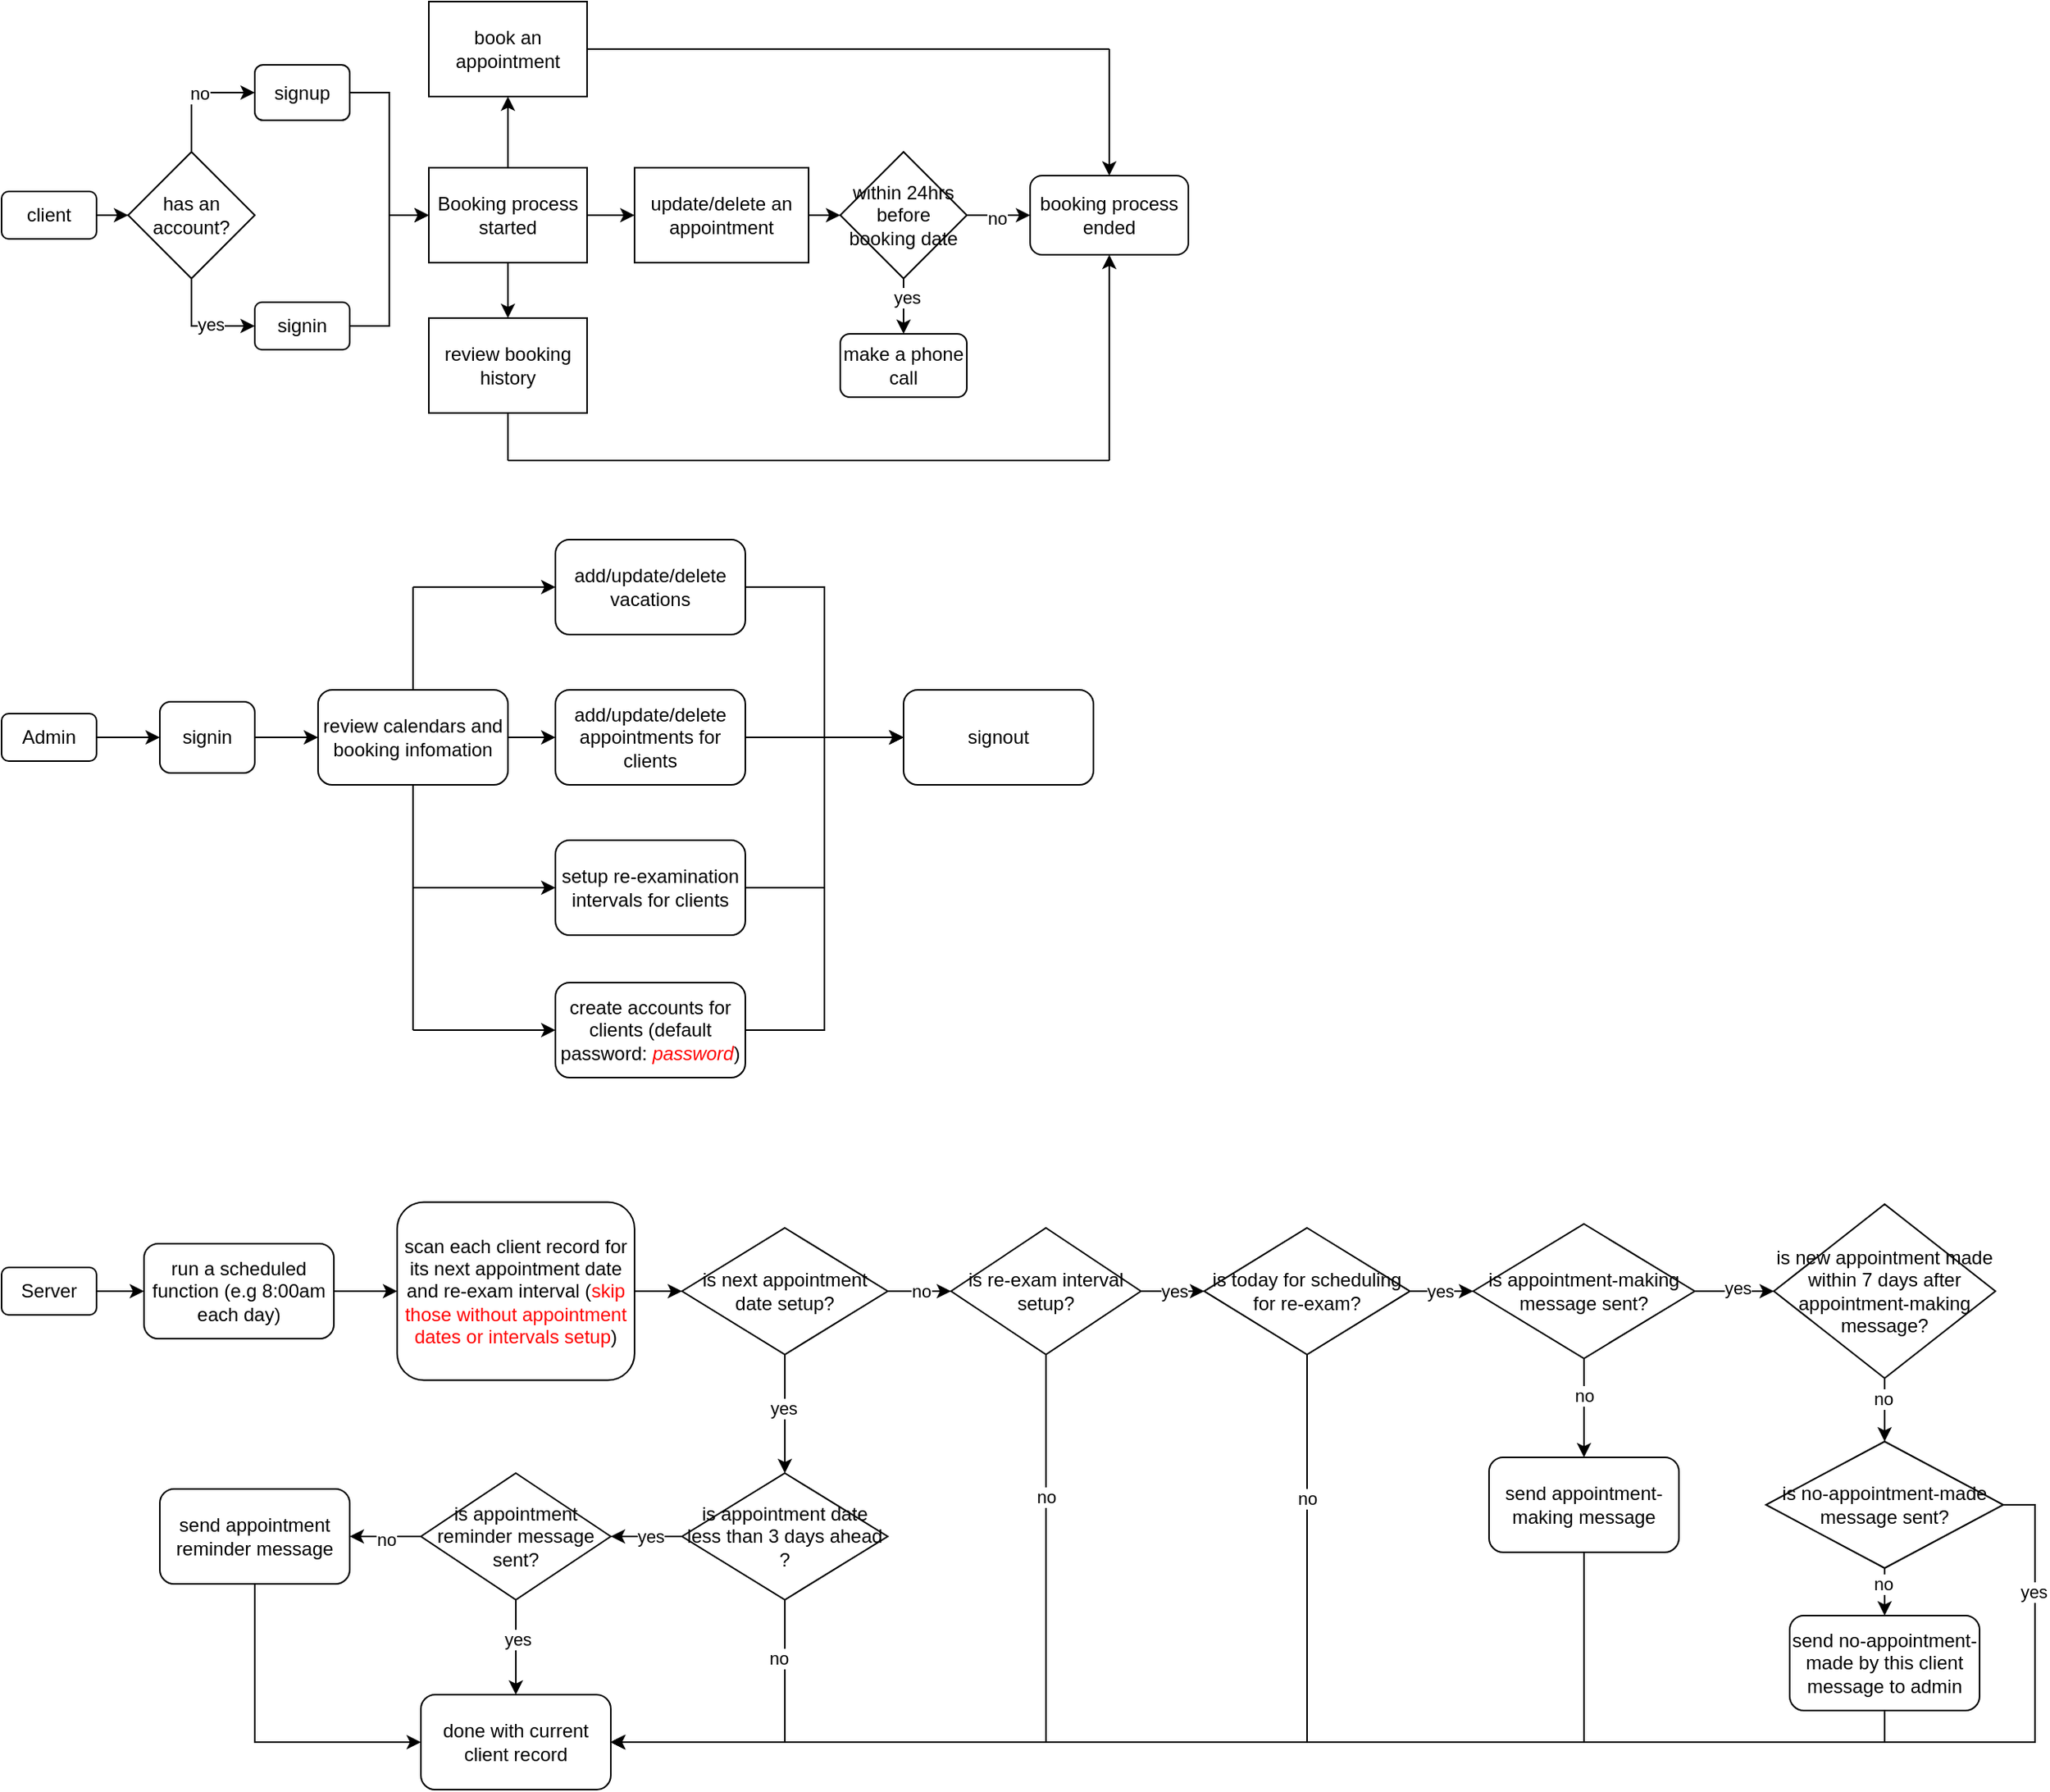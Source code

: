 <mxfile version="21.7.5" type="device">
  <diagram name="Page-1" id="bkHNob00XbfnMUnETPzM">
    <mxGraphModel dx="1405" dy="785" grid="1" gridSize="10" guides="1" tooltips="1" connect="1" arrows="1" fold="1" page="1" pageScale="1" pageWidth="850" pageHeight="1100" math="0" shadow="0">
      <root>
        <mxCell id="0" />
        <mxCell id="1" parent="0" />
        <mxCell id="ttTCm1TydupwxM61X2c0-3" value="" style="edgeStyle=orthogonalEdgeStyle;rounded=0;orthogonalLoop=1;jettySize=auto;html=1;" edge="1" parent="1" source="ttTCm1TydupwxM61X2c0-1" target="ttTCm1TydupwxM61X2c0-2">
          <mxGeometry relative="1" as="geometry" />
        </mxCell>
        <mxCell id="ttTCm1TydupwxM61X2c0-1" value="client" style="rounded=1;whiteSpace=wrap;html=1;" vertex="1" parent="1">
          <mxGeometry x="40" y="170" width="60" height="30" as="geometry" />
        </mxCell>
        <mxCell id="ttTCm1TydupwxM61X2c0-6" value="" style="edgeStyle=orthogonalEdgeStyle;rounded=0;orthogonalLoop=1;jettySize=auto;html=1;entryX=0;entryY=0.5;entryDx=0;entryDy=0;exitX=0.5;exitY=1;exitDx=0;exitDy=0;" edge="1" parent="1" source="ttTCm1TydupwxM61X2c0-2" target="ttTCm1TydupwxM61X2c0-4">
          <mxGeometry relative="1" as="geometry">
            <mxPoint x="180" y="315" as="targetPoint" />
          </mxGeometry>
        </mxCell>
        <mxCell id="ttTCm1TydupwxM61X2c0-7" value="yes" style="edgeLabel;html=1;align=center;verticalAlign=middle;resizable=0;points=[];" vertex="1" connectable="0" parent="ttTCm1TydupwxM61X2c0-6">
          <mxGeometry x="0.192" y="1" relative="1" as="geometry">
            <mxPoint as="offset" />
          </mxGeometry>
        </mxCell>
        <mxCell id="ttTCm1TydupwxM61X2c0-10" value="" style="edgeStyle=orthogonalEdgeStyle;rounded=0;orthogonalLoop=1;jettySize=auto;html=1;entryX=0;entryY=0.5;entryDx=0;entryDy=0;exitX=0.5;exitY=0;exitDx=0;exitDy=0;" edge="1" parent="1" source="ttTCm1TydupwxM61X2c0-2" target="ttTCm1TydupwxM61X2c0-8">
          <mxGeometry relative="1" as="geometry">
            <mxPoint x="180" y="55" as="targetPoint" />
          </mxGeometry>
        </mxCell>
        <mxCell id="ttTCm1TydupwxM61X2c0-11" value="no" style="edgeLabel;html=1;align=center;verticalAlign=middle;resizable=0;points=[];" vertex="1" connectable="0" parent="ttTCm1TydupwxM61X2c0-10">
          <mxGeometry x="0.101" relative="1" as="geometry">
            <mxPoint as="offset" />
          </mxGeometry>
        </mxCell>
        <mxCell id="ttTCm1TydupwxM61X2c0-2" value="has an account?" style="rhombus;whiteSpace=wrap;html=1;" vertex="1" parent="1">
          <mxGeometry x="120" y="145" width="80" height="80" as="geometry" />
        </mxCell>
        <mxCell id="ttTCm1TydupwxM61X2c0-17" value="" style="edgeStyle=orthogonalEdgeStyle;rounded=0;orthogonalLoop=1;jettySize=auto;html=1;entryX=0;entryY=0.5;entryDx=0;entryDy=0;" edge="1" parent="1" source="ttTCm1TydupwxM61X2c0-4" target="ttTCm1TydupwxM61X2c0-12">
          <mxGeometry relative="1" as="geometry">
            <mxPoint x="360" y="255" as="targetPoint" />
          </mxGeometry>
        </mxCell>
        <mxCell id="ttTCm1TydupwxM61X2c0-4" value="signin" style="rounded=1;whiteSpace=wrap;html=1;" vertex="1" parent="1">
          <mxGeometry x="200" y="240" width="60" height="30" as="geometry" />
        </mxCell>
        <mxCell id="ttTCm1TydupwxM61X2c0-15" value="" style="edgeStyle=orthogonalEdgeStyle;rounded=0;orthogonalLoop=1;jettySize=auto;html=1;entryX=0;entryY=0.5;entryDx=0;entryDy=0;" edge="1" parent="1" source="ttTCm1TydupwxM61X2c0-8" target="ttTCm1TydupwxM61X2c0-12">
          <mxGeometry relative="1" as="geometry">
            <mxPoint x="360" y="107.5" as="targetPoint" />
          </mxGeometry>
        </mxCell>
        <mxCell id="ttTCm1TydupwxM61X2c0-8" value="signup" style="rounded=1;whiteSpace=wrap;html=1;" vertex="1" parent="1">
          <mxGeometry x="200" y="90" width="60" height="35" as="geometry" />
        </mxCell>
        <mxCell id="ttTCm1TydupwxM61X2c0-22" style="edgeStyle=orthogonalEdgeStyle;rounded=0;orthogonalLoop=1;jettySize=auto;html=1;entryX=0.5;entryY=1;entryDx=0;entryDy=0;" edge="1" parent="1" source="ttTCm1TydupwxM61X2c0-12" target="ttTCm1TydupwxM61X2c0-20">
          <mxGeometry relative="1" as="geometry" />
        </mxCell>
        <mxCell id="ttTCm1TydupwxM61X2c0-12" value="Booking process started" style="rounded=0;whiteSpace=wrap;html=1;" vertex="1" parent="1">
          <mxGeometry x="310" y="155" width="100" height="60" as="geometry" />
        </mxCell>
        <mxCell id="ttTCm1TydupwxM61X2c0-18" value="review booking history" style="rounded=0;whiteSpace=wrap;html=1;" vertex="1" parent="1">
          <mxGeometry x="310" y="250" width="100" height="60" as="geometry" />
        </mxCell>
        <mxCell id="ttTCm1TydupwxM61X2c0-19" value="" style="endArrow=classic;html=1;rounded=0;exitX=0.5;exitY=1;exitDx=0;exitDy=0;entryX=0.5;entryY=0;entryDx=0;entryDy=0;" edge="1" parent="1" source="ttTCm1TydupwxM61X2c0-12" target="ttTCm1TydupwxM61X2c0-18">
          <mxGeometry width="50" height="50" relative="1" as="geometry">
            <mxPoint x="380" y="230" as="sourcePoint" />
            <mxPoint x="430" y="180" as="targetPoint" />
          </mxGeometry>
        </mxCell>
        <mxCell id="ttTCm1TydupwxM61X2c0-20" value="book an appointment" style="rounded=0;whiteSpace=wrap;html=1;" vertex="1" parent="1">
          <mxGeometry x="310" y="50" width="100" height="60" as="geometry" />
        </mxCell>
        <mxCell id="ttTCm1TydupwxM61X2c0-23" value="update/delete an appointment" style="rounded=0;whiteSpace=wrap;html=1;" vertex="1" parent="1">
          <mxGeometry x="440" y="155" width="110" height="60" as="geometry" />
        </mxCell>
        <mxCell id="ttTCm1TydupwxM61X2c0-24" value="" style="endArrow=classic;html=1;rounded=0;entryX=0;entryY=0.5;entryDx=0;entryDy=0;exitX=1;exitY=0.5;exitDx=0;exitDy=0;" edge="1" parent="1" source="ttTCm1TydupwxM61X2c0-12" target="ttTCm1TydupwxM61X2c0-23">
          <mxGeometry width="50" height="50" relative="1" as="geometry">
            <mxPoint x="380" y="230" as="sourcePoint" />
            <mxPoint x="430" y="180" as="targetPoint" />
          </mxGeometry>
        </mxCell>
        <mxCell id="ttTCm1TydupwxM61X2c0-25" value="within 24hrs before booking date" style="rhombus;whiteSpace=wrap;html=1;" vertex="1" parent="1">
          <mxGeometry x="570" y="145" width="80" height="80" as="geometry" />
        </mxCell>
        <mxCell id="ttTCm1TydupwxM61X2c0-26" value="" style="endArrow=classic;html=1;rounded=0;exitX=1;exitY=0.5;exitDx=0;exitDy=0;entryX=0;entryY=0.5;entryDx=0;entryDy=0;" edge="1" parent="1" source="ttTCm1TydupwxM61X2c0-23" target="ttTCm1TydupwxM61X2c0-25">
          <mxGeometry width="50" height="50" relative="1" as="geometry">
            <mxPoint x="380" y="230" as="sourcePoint" />
            <mxPoint x="430" y="180" as="targetPoint" />
          </mxGeometry>
        </mxCell>
        <mxCell id="ttTCm1TydupwxM61X2c0-27" value="make a phone call" style="rounded=1;whiteSpace=wrap;html=1;" vertex="1" parent="1">
          <mxGeometry x="570" y="260" width="80" height="40" as="geometry" />
        </mxCell>
        <mxCell id="ttTCm1TydupwxM61X2c0-28" value="" style="endArrow=classic;html=1;rounded=0;exitX=0.5;exitY=1;exitDx=0;exitDy=0;entryX=0.5;entryY=0;entryDx=0;entryDy=0;" edge="1" parent="1" source="ttTCm1TydupwxM61X2c0-25" target="ttTCm1TydupwxM61X2c0-27">
          <mxGeometry width="50" height="50" relative="1" as="geometry">
            <mxPoint x="380" y="230" as="sourcePoint" />
            <mxPoint x="430" y="180" as="targetPoint" />
          </mxGeometry>
        </mxCell>
        <mxCell id="ttTCm1TydupwxM61X2c0-29" value="yes" style="edgeLabel;html=1;align=center;verticalAlign=middle;resizable=0;points=[];" vertex="1" connectable="0" parent="ttTCm1TydupwxM61X2c0-28">
          <mxGeometry x="-0.333" y="2" relative="1" as="geometry">
            <mxPoint as="offset" />
          </mxGeometry>
        </mxCell>
        <mxCell id="ttTCm1TydupwxM61X2c0-30" value="booking process ended" style="rounded=1;whiteSpace=wrap;html=1;" vertex="1" parent="1">
          <mxGeometry x="690" y="160" width="100" height="50" as="geometry" />
        </mxCell>
        <mxCell id="ttTCm1TydupwxM61X2c0-32" value="" style="endArrow=classic;html=1;rounded=0;exitX=1;exitY=0.5;exitDx=0;exitDy=0;entryX=0;entryY=0.5;entryDx=0;entryDy=0;" edge="1" parent="1" source="ttTCm1TydupwxM61X2c0-25" target="ttTCm1TydupwxM61X2c0-30">
          <mxGeometry width="50" height="50" relative="1" as="geometry">
            <mxPoint x="410" y="230" as="sourcePoint" />
            <mxPoint x="460" y="180" as="targetPoint" />
          </mxGeometry>
        </mxCell>
        <mxCell id="ttTCm1TydupwxM61X2c0-33" value="no" style="edgeLabel;html=1;align=center;verticalAlign=middle;resizable=0;points=[];" vertex="1" connectable="0" parent="ttTCm1TydupwxM61X2c0-32">
          <mxGeometry x="-0.067" y="-2" relative="1" as="geometry">
            <mxPoint as="offset" />
          </mxGeometry>
        </mxCell>
        <mxCell id="ttTCm1TydupwxM61X2c0-36" value="" style="endArrow=none;html=1;rounded=0;exitX=1;exitY=0.5;exitDx=0;exitDy=0;" edge="1" parent="1" source="ttTCm1TydupwxM61X2c0-20">
          <mxGeometry width="50" height="50" relative="1" as="geometry">
            <mxPoint x="410" y="230" as="sourcePoint" />
            <mxPoint x="740" y="80" as="targetPoint" />
          </mxGeometry>
        </mxCell>
        <mxCell id="ttTCm1TydupwxM61X2c0-37" value="" style="endArrow=classic;html=1;rounded=0;entryX=0.5;entryY=0;entryDx=0;entryDy=0;" edge="1" parent="1" target="ttTCm1TydupwxM61X2c0-30">
          <mxGeometry width="50" height="50" relative="1" as="geometry">
            <mxPoint x="740" y="80" as="sourcePoint" />
            <mxPoint x="460" y="180" as="targetPoint" />
          </mxGeometry>
        </mxCell>
        <mxCell id="ttTCm1TydupwxM61X2c0-39" value="" style="endArrow=none;html=1;rounded=0;exitX=0.5;exitY=1;exitDx=0;exitDy=0;" edge="1" parent="1" source="ttTCm1TydupwxM61X2c0-18">
          <mxGeometry width="50" height="50" relative="1" as="geometry">
            <mxPoint x="410" y="230" as="sourcePoint" />
            <mxPoint x="360" y="340" as="targetPoint" />
          </mxGeometry>
        </mxCell>
        <mxCell id="ttTCm1TydupwxM61X2c0-40" value="" style="endArrow=none;html=1;rounded=0;" edge="1" parent="1">
          <mxGeometry width="50" height="50" relative="1" as="geometry">
            <mxPoint x="360" y="340" as="sourcePoint" />
            <mxPoint x="740" y="340" as="targetPoint" />
          </mxGeometry>
        </mxCell>
        <mxCell id="ttTCm1TydupwxM61X2c0-41" value="" style="endArrow=classic;html=1;rounded=0;entryX=0.5;entryY=1;entryDx=0;entryDy=0;" edge="1" parent="1" target="ttTCm1TydupwxM61X2c0-30">
          <mxGeometry width="50" height="50" relative="1" as="geometry">
            <mxPoint x="740" y="340" as="sourcePoint" />
            <mxPoint x="460" y="180" as="targetPoint" />
          </mxGeometry>
        </mxCell>
        <mxCell id="ttTCm1TydupwxM61X2c0-42" value="Admin" style="rounded=1;whiteSpace=wrap;html=1;" vertex="1" parent="1">
          <mxGeometry x="40" y="500" width="60" height="30" as="geometry" />
        </mxCell>
        <mxCell id="ttTCm1TydupwxM61X2c0-47" value="" style="edgeStyle=orthogonalEdgeStyle;rounded=0;orthogonalLoop=1;jettySize=auto;html=1;" edge="1" parent="1" source="ttTCm1TydupwxM61X2c0-43" target="ttTCm1TydupwxM61X2c0-45">
          <mxGeometry relative="1" as="geometry" />
        </mxCell>
        <mxCell id="ttTCm1TydupwxM61X2c0-43" value="signin" style="rounded=1;whiteSpace=wrap;html=1;" vertex="1" parent="1">
          <mxGeometry x="140" y="492.5" width="60" height="45" as="geometry" />
        </mxCell>
        <mxCell id="ttTCm1TydupwxM61X2c0-44" value="" style="endArrow=classic;html=1;rounded=0;exitX=1;exitY=0.5;exitDx=0;exitDy=0;entryX=0;entryY=0.5;entryDx=0;entryDy=0;" edge="1" parent="1" source="ttTCm1TydupwxM61X2c0-42" target="ttTCm1TydupwxM61X2c0-43">
          <mxGeometry width="50" height="50" relative="1" as="geometry">
            <mxPoint x="370" y="400" as="sourcePoint" />
            <mxPoint x="420" y="350" as="targetPoint" />
          </mxGeometry>
        </mxCell>
        <mxCell id="ttTCm1TydupwxM61X2c0-48" value="" style="edgeStyle=orthogonalEdgeStyle;rounded=0;orthogonalLoop=1;jettySize=auto;html=1;" edge="1" parent="1" source="ttTCm1TydupwxM61X2c0-45" target="ttTCm1TydupwxM61X2c0-46">
          <mxGeometry relative="1" as="geometry" />
        </mxCell>
        <mxCell id="ttTCm1TydupwxM61X2c0-45" value="review calendars and booking infomation" style="rounded=1;whiteSpace=wrap;html=1;" vertex="1" parent="1">
          <mxGeometry x="240" y="485" width="120" height="60" as="geometry" />
        </mxCell>
        <mxCell id="ttTCm1TydupwxM61X2c0-50" value="" style="edgeStyle=orthogonalEdgeStyle;rounded=0;orthogonalLoop=1;jettySize=auto;html=1;exitX=0.5;exitY=1;exitDx=0;exitDy=0;entryX=0;entryY=0.5;entryDx=0;entryDy=0;" edge="1" parent="1" source="ttTCm1TydupwxM61X2c0-45" target="ttTCm1TydupwxM61X2c0-49">
          <mxGeometry relative="1" as="geometry">
            <mxPoint x="290" y="610" as="sourcePoint" />
          </mxGeometry>
        </mxCell>
        <mxCell id="ttTCm1TydupwxM61X2c0-59" style="edgeStyle=orthogonalEdgeStyle;rounded=0;orthogonalLoop=1;jettySize=auto;html=1;exitX=1;exitY=0.5;exitDx=0;exitDy=0;" edge="1" parent="1" source="ttTCm1TydupwxM61X2c0-46">
          <mxGeometry relative="1" as="geometry">
            <mxPoint x="610" y="515" as="targetPoint" />
          </mxGeometry>
        </mxCell>
        <mxCell id="ttTCm1TydupwxM61X2c0-46" value="add/update/delete appointments for clients" style="rounded=1;whiteSpace=wrap;html=1;" vertex="1" parent="1">
          <mxGeometry x="390" y="485" width="120" height="60" as="geometry" />
        </mxCell>
        <mxCell id="ttTCm1TydupwxM61X2c0-49" value="setup re-examination intervals for clients" style="rounded=1;whiteSpace=wrap;html=1;" vertex="1" parent="1">
          <mxGeometry x="390" y="580" width="120" height="60" as="geometry" />
        </mxCell>
        <mxCell id="ttTCm1TydupwxM61X2c0-58" style="edgeStyle=orthogonalEdgeStyle;rounded=0;orthogonalLoop=1;jettySize=auto;html=1;exitX=1;exitY=0.5;exitDx=0;exitDy=0;entryX=0;entryY=0.5;entryDx=0;entryDy=0;" edge="1" parent="1" source="ttTCm1TydupwxM61X2c0-51" target="ttTCm1TydupwxM61X2c0-57">
          <mxGeometry relative="1" as="geometry" />
        </mxCell>
        <mxCell id="ttTCm1TydupwxM61X2c0-51" value="add/update/delete vacations" style="rounded=1;whiteSpace=wrap;html=1;" vertex="1" parent="1">
          <mxGeometry x="390" y="390" width="120" height="60" as="geometry" />
        </mxCell>
        <mxCell id="ttTCm1TydupwxM61X2c0-52" value="" style="endArrow=classic;html=1;rounded=0;entryX=0;entryY=0.5;entryDx=0;entryDy=0;" edge="1" parent="1" target="ttTCm1TydupwxM61X2c0-51">
          <mxGeometry width="50" height="50" relative="1" as="geometry">
            <mxPoint x="300" y="420" as="sourcePoint" />
            <mxPoint x="300" y="420" as="targetPoint" />
          </mxGeometry>
        </mxCell>
        <mxCell id="ttTCm1TydupwxM61X2c0-53" value="" style="endArrow=none;html=1;rounded=0;exitX=0.5;exitY=0;exitDx=0;exitDy=0;" edge="1" parent="1" source="ttTCm1TydupwxM61X2c0-45">
          <mxGeometry width="50" height="50" relative="1" as="geometry">
            <mxPoint x="390" y="510" as="sourcePoint" />
            <mxPoint x="300" y="420" as="targetPoint" />
          </mxGeometry>
        </mxCell>
        <mxCell id="ttTCm1TydupwxM61X2c0-61" style="edgeStyle=orthogonalEdgeStyle;rounded=0;orthogonalLoop=1;jettySize=auto;html=1;exitX=1;exitY=0.5;exitDx=0;exitDy=0;entryX=0;entryY=0.5;entryDx=0;entryDy=0;" edge="1" parent="1" source="ttTCm1TydupwxM61X2c0-54" target="ttTCm1TydupwxM61X2c0-57">
          <mxGeometry relative="1" as="geometry" />
        </mxCell>
        <mxCell id="ttTCm1TydupwxM61X2c0-54" value="create accounts for clients (default password: &lt;i&gt;&lt;font color=&quot;#ff0000&quot;&gt;password&lt;/font&gt;&lt;/i&gt;)" style="rounded=1;whiteSpace=wrap;html=1;" vertex="1" parent="1">
          <mxGeometry x="390" y="670" width="120" height="60" as="geometry" />
        </mxCell>
        <mxCell id="ttTCm1TydupwxM61X2c0-55" value="" style="endArrow=classic;html=1;rounded=0;entryX=0;entryY=0.5;entryDx=0;entryDy=0;" edge="1" parent="1" target="ttTCm1TydupwxM61X2c0-54">
          <mxGeometry width="50" height="50" relative="1" as="geometry">
            <mxPoint x="300" y="700" as="sourcePoint" />
            <mxPoint x="440" y="530" as="targetPoint" />
          </mxGeometry>
        </mxCell>
        <mxCell id="ttTCm1TydupwxM61X2c0-56" value="" style="endArrow=none;html=1;rounded=0;" edge="1" parent="1">
          <mxGeometry width="50" height="50" relative="1" as="geometry">
            <mxPoint x="300" y="700" as="sourcePoint" />
            <mxPoint x="300" y="610" as="targetPoint" />
          </mxGeometry>
        </mxCell>
        <mxCell id="ttTCm1TydupwxM61X2c0-57" value="signout" style="rounded=1;whiteSpace=wrap;html=1;" vertex="1" parent="1">
          <mxGeometry x="610" y="485" width="120" height="60" as="geometry" />
        </mxCell>
        <mxCell id="ttTCm1TydupwxM61X2c0-63" value="" style="endArrow=none;html=1;rounded=0;exitX=1;exitY=0.5;exitDx=0;exitDy=0;" edge="1" parent="1" source="ttTCm1TydupwxM61X2c0-49">
          <mxGeometry width="50" height="50" relative="1" as="geometry">
            <mxPoint x="410" y="560" as="sourcePoint" />
            <mxPoint x="560" y="610" as="targetPoint" />
          </mxGeometry>
        </mxCell>
        <mxCell id="ttTCm1TydupwxM61X2c0-67" style="edgeStyle=orthogonalEdgeStyle;rounded=0;orthogonalLoop=1;jettySize=auto;html=1;exitX=1;exitY=0.5;exitDx=0;exitDy=0;entryX=0;entryY=0.5;entryDx=0;entryDy=0;" edge="1" parent="1" source="ttTCm1TydupwxM61X2c0-65" target="ttTCm1TydupwxM61X2c0-66">
          <mxGeometry relative="1" as="geometry" />
        </mxCell>
        <mxCell id="ttTCm1TydupwxM61X2c0-65" value="Server" style="rounded=1;whiteSpace=wrap;html=1;" vertex="1" parent="1">
          <mxGeometry x="40" y="850" width="60" height="30" as="geometry" />
        </mxCell>
        <mxCell id="ttTCm1TydupwxM61X2c0-70" value="" style="edgeStyle=orthogonalEdgeStyle;rounded=0;orthogonalLoop=1;jettySize=auto;html=1;" edge="1" parent="1" source="ttTCm1TydupwxM61X2c0-66" target="ttTCm1TydupwxM61X2c0-68">
          <mxGeometry relative="1" as="geometry" />
        </mxCell>
        <mxCell id="ttTCm1TydupwxM61X2c0-66" value="run a scheduled function (e.g 8:00am each day)" style="rounded=1;whiteSpace=wrap;html=1;" vertex="1" parent="1">
          <mxGeometry x="130" y="835" width="120" height="60" as="geometry" />
        </mxCell>
        <mxCell id="ttTCm1TydupwxM61X2c0-72" style="edgeStyle=orthogonalEdgeStyle;rounded=0;orthogonalLoop=1;jettySize=auto;html=1;" edge="1" parent="1" source="ttTCm1TydupwxM61X2c0-68" target="ttTCm1TydupwxM61X2c0-71">
          <mxGeometry relative="1" as="geometry" />
        </mxCell>
        <mxCell id="ttTCm1TydupwxM61X2c0-68" value="scan each client record for its next appointment date and re-exam interval (&lt;font color=&quot;#ff0000&quot;&gt;skip those without appointment dates or intervals setup&lt;/font&gt;)" style="rounded=1;whiteSpace=wrap;html=1;" vertex="1" parent="1">
          <mxGeometry x="290" y="808.75" width="150" height="112.5" as="geometry" />
        </mxCell>
        <mxCell id="ttTCm1TydupwxM61X2c0-75" style="edgeStyle=orthogonalEdgeStyle;rounded=0;orthogonalLoop=1;jettySize=auto;html=1;entryX=0.5;entryY=0;entryDx=0;entryDy=0;" edge="1" parent="1" source="ttTCm1TydupwxM61X2c0-71" target="ttTCm1TydupwxM61X2c0-74">
          <mxGeometry relative="1" as="geometry" />
        </mxCell>
        <mxCell id="ttTCm1TydupwxM61X2c0-76" value="yes" style="edgeLabel;html=1;align=center;verticalAlign=middle;resizable=0;points=[];" vertex="1" connectable="0" parent="ttTCm1TydupwxM61X2c0-75">
          <mxGeometry x="-0.102" y="-1" relative="1" as="geometry">
            <mxPoint as="offset" />
          </mxGeometry>
        </mxCell>
        <mxCell id="ttTCm1TydupwxM61X2c0-92" style="edgeStyle=orthogonalEdgeStyle;rounded=0;orthogonalLoop=1;jettySize=auto;html=1;exitX=1;exitY=0.5;exitDx=0;exitDy=0;entryX=0;entryY=0.5;entryDx=0;entryDy=0;" edge="1" parent="1" source="ttTCm1TydupwxM61X2c0-71" target="ttTCm1TydupwxM61X2c0-91">
          <mxGeometry relative="1" as="geometry" />
        </mxCell>
        <mxCell id="ttTCm1TydupwxM61X2c0-93" value="no" style="edgeLabel;html=1;align=center;verticalAlign=middle;resizable=0;points=[];" vertex="1" connectable="0" parent="ttTCm1TydupwxM61X2c0-92">
          <mxGeometry x="0.013" relative="1" as="geometry">
            <mxPoint as="offset" />
          </mxGeometry>
        </mxCell>
        <mxCell id="ttTCm1TydupwxM61X2c0-71" value="is next appointment date setup?" style="rhombus;whiteSpace=wrap;html=1;" vertex="1" parent="1">
          <mxGeometry x="470" y="825" width="130" height="80" as="geometry" />
        </mxCell>
        <mxCell id="ttTCm1TydupwxM61X2c0-80" style="edgeStyle=orthogonalEdgeStyle;rounded=0;orthogonalLoop=1;jettySize=auto;html=1;exitX=0;exitY=0.5;exitDx=0;exitDy=0;" edge="1" parent="1" source="ttTCm1TydupwxM61X2c0-74" target="ttTCm1TydupwxM61X2c0-79">
          <mxGeometry relative="1" as="geometry" />
        </mxCell>
        <mxCell id="ttTCm1TydupwxM61X2c0-81" value="yes" style="edgeLabel;html=1;align=center;verticalAlign=middle;resizable=0;points=[];" vertex="1" connectable="0" parent="ttTCm1TydupwxM61X2c0-80">
          <mxGeometry x="-0.1" relative="1" as="geometry">
            <mxPoint as="offset" />
          </mxGeometry>
        </mxCell>
        <mxCell id="ttTCm1TydupwxM61X2c0-89" style="edgeStyle=orthogonalEdgeStyle;rounded=0;orthogonalLoop=1;jettySize=auto;html=1;exitX=0.5;exitY=1;exitDx=0;exitDy=0;entryX=1;entryY=0.5;entryDx=0;entryDy=0;" edge="1" parent="1" source="ttTCm1TydupwxM61X2c0-74" target="ttTCm1TydupwxM61X2c0-87">
          <mxGeometry relative="1" as="geometry" />
        </mxCell>
        <mxCell id="ttTCm1TydupwxM61X2c0-90" value="no" style="edgeLabel;html=1;align=center;verticalAlign=middle;resizable=0;points=[];" vertex="1" connectable="0" parent="ttTCm1TydupwxM61X2c0-89">
          <mxGeometry x="-0.634" y="-4" relative="1" as="geometry">
            <mxPoint as="offset" />
          </mxGeometry>
        </mxCell>
        <mxCell id="ttTCm1TydupwxM61X2c0-74" value="is appointment date less than 3 days ahead ?" style="rhombus;whiteSpace=wrap;html=1;" vertex="1" parent="1">
          <mxGeometry x="470" y="980" width="130" height="80" as="geometry" />
        </mxCell>
        <mxCell id="ttTCm1TydupwxM61X2c0-88" style="edgeStyle=orthogonalEdgeStyle;rounded=0;orthogonalLoop=1;jettySize=auto;html=1;exitX=0.5;exitY=1;exitDx=0;exitDy=0;entryX=0;entryY=0.5;entryDx=0;entryDy=0;" edge="1" parent="1" source="ttTCm1TydupwxM61X2c0-77" target="ttTCm1TydupwxM61X2c0-87">
          <mxGeometry relative="1" as="geometry" />
        </mxCell>
        <mxCell id="ttTCm1TydupwxM61X2c0-77" value="send appointment reminder message" style="rounded=1;whiteSpace=wrap;html=1;" vertex="1" parent="1">
          <mxGeometry x="140" y="990" width="120" height="60" as="geometry" />
        </mxCell>
        <mxCell id="ttTCm1TydupwxM61X2c0-82" style="edgeStyle=orthogonalEdgeStyle;rounded=0;orthogonalLoop=1;jettySize=auto;html=1;exitX=0;exitY=0.5;exitDx=0;exitDy=0;entryX=1;entryY=0.5;entryDx=0;entryDy=0;" edge="1" parent="1" source="ttTCm1TydupwxM61X2c0-79" target="ttTCm1TydupwxM61X2c0-77">
          <mxGeometry relative="1" as="geometry" />
        </mxCell>
        <mxCell id="ttTCm1TydupwxM61X2c0-83" value="no" style="edgeLabel;html=1;align=center;verticalAlign=middle;resizable=0;points=[];" vertex="1" connectable="0" parent="ttTCm1TydupwxM61X2c0-82">
          <mxGeometry x="-0.033" y="2" relative="1" as="geometry">
            <mxPoint as="offset" />
          </mxGeometry>
        </mxCell>
        <mxCell id="ttTCm1TydupwxM61X2c0-85" value="" style="edgeStyle=orthogonalEdgeStyle;rounded=0;orthogonalLoop=1;jettySize=auto;html=1;entryX=0.5;entryY=0;entryDx=0;entryDy=0;" edge="1" parent="1" source="ttTCm1TydupwxM61X2c0-79" target="ttTCm1TydupwxM61X2c0-87">
          <mxGeometry relative="1" as="geometry">
            <mxPoint x="360" y="1120" as="targetPoint" />
          </mxGeometry>
        </mxCell>
        <mxCell id="ttTCm1TydupwxM61X2c0-86" value="yes" style="edgeLabel;html=1;align=center;verticalAlign=middle;resizable=0;points=[];" vertex="1" connectable="0" parent="ttTCm1TydupwxM61X2c0-85">
          <mxGeometry x="-0.185" y="1" relative="1" as="geometry">
            <mxPoint as="offset" />
          </mxGeometry>
        </mxCell>
        <mxCell id="ttTCm1TydupwxM61X2c0-79" value="is appointment reminder message sent?" style="rhombus;whiteSpace=wrap;html=1;" vertex="1" parent="1">
          <mxGeometry x="305" y="980" width="120" height="80" as="geometry" />
        </mxCell>
        <mxCell id="ttTCm1TydupwxM61X2c0-87" value="done with current client record" style="rounded=1;whiteSpace=wrap;html=1;" vertex="1" parent="1">
          <mxGeometry x="305" y="1120" width="120" height="60" as="geometry" />
        </mxCell>
        <mxCell id="ttTCm1TydupwxM61X2c0-94" style="edgeStyle=orthogonalEdgeStyle;rounded=0;orthogonalLoop=1;jettySize=auto;html=1;exitX=0.5;exitY=1;exitDx=0;exitDy=0;entryX=1;entryY=0.5;entryDx=0;entryDy=0;" edge="1" parent="1" source="ttTCm1TydupwxM61X2c0-91" target="ttTCm1TydupwxM61X2c0-87">
          <mxGeometry relative="1" as="geometry" />
        </mxCell>
        <mxCell id="ttTCm1TydupwxM61X2c0-95" value="no" style="edgeLabel;html=1;align=center;verticalAlign=middle;resizable=0;points=[];" vertex="1" connectable="0" parent="ttTCm1TydupwxM61X2c0-94">
          <mxGeometry x="-0.653" relative="1" as="geometry">
            <mxPoint as="offset" />
          </mxGeometry>
        </mxCell>
        <mxCell id="ttTCm1TydupwxM61X2c0-97" style="edgeStyle=orthogonalEdgeStyle;rounded=0;orthogonalLoop=1;jettySize=auto;html=1;exitX=1;exitY=0.5;exitDx=0;exitDy=0;entryX=0;entryY=0.5;entryDx=0;entryDy=0;" edge="1" parent="1" source="ttTCm1TydupwxM61X2c0-91" target="ttTCm1TydupwxM61X2c0-96">
          <mxGeometry relative="1" as="geometry" />
        </mxCell>
        <mxCell id="ttTCm1TydupwxM61X2c0-98" value="yes" style="edgeLabel;html=1;align=center;verticalAlign=middle;resizable=0;points=[];" vertex="1" connectable="0" parent="ttTCm1TydupwxM61X2c0-97">
          <mxGeometry x="0.047" relative="1" as="geometry">
            <mxPoint as="offset" />
          </mxGeometry>
        </mxCell>
        <mxCell id="ttTCm1TydupwxM61X2c0-91" value="is re-exam interval setup?" style="rhombus;whiteSpace=wrap;html=1;" vertex="1" parent="1">
          <mxGeometry x="640" y="825" width="120" height="80" as="geometry" />
        </mxCell>
        <mxCell id="ttTCm1TydupwxM61X2c0-99" style="edgeStyle=orthogonalEdgeStyle;rounded=0;orthogonalLoop=1;jettySize=auto;html=1;exitX=0.5;exitY=1;exitDx=0;exitDy=0;entryX=1;entryY=0.5;entryDx=0;entryDy=0;" edge="1" parent="1" source="ttTCm1TydupwxM61X2c0-96" target="ttTCm1TydupwxM61X2c0-87">
          <mxGeometry relative="1" as="geometry" />
        </mxCell>
        <mxCell id="ttTCm1TydupwxM61X2c0-100" value="no" style="edgeLabel;html=1;align=center;verticalAlign=middle;resizable=0;points=[];" vertex="1" connectable="0" parent="ttTCm1TydupwxM61X2c0-99">
          <mxGeometry x="-0.735" relative="1" as="geometry">
            <mxPoint as="offset" />
          </mxGeometry>
        </mxCell>
        <mxCell id="ttTCm1TydupwxM61X2c0-102" style="edgeStyle=orthogonalEdgeStyle;rounded=0;orthogonalLoop=1;jettySize=auto;html=1;exitX=1;exitY=0.5;exitDx=0;exitDy=0;entryX=0;entryY=0.5;entryDx=0;entryDy=0;" edge="1" parent="1" source="ttTCm1TydupwxM61X2c0-96" target="ttTCm1TydupwxM61X2c0-101">
          <mxGeometry relative="1" as="geometry" />
        </mxCell>
        <mxCell id="ttTCm1TydupwxM61X2c0-103" value="yes" style="edgeLabel;html=1;align=center;verticalAlign=middle;resizable=0;points=[];" vertex="1" connectable="0" parent="ttTCm1TydupwxM61X2c0-102">
          <mxGeometry x="-0.074" relative="1" as="geometry">
            <mxPoint as="offset" />
          </mxGeometry>
        </mxCell>
        <mxCell id="ttTCm1TydupwxM61X2c0-96" value="is today for scheduling for re-exam?" style="rhombus;whiteSpace=wrap;html=1;" vertex="1" parent="1">
          <mxGeometry x="800" y="825" width="130" height="80" as="geometry" />
        </mxCell>
        <mxCell id="ttTCm1TydupwxM61X2c0-105" style="edgeStyle=orthogonalEdgeStyle;rounded=0;orthogonalLoop=1;jettySize=auto;html=1;exitX=0.5;exitY=1;exitDx=0;exitDy=0;entryX=0.5;entryY=0;entryDx=0;entryDy=0;" edge="1" parent="1" source="ttTCm1TydupwxM61X2c0-101" target="ttTCm1TydupwxM61X2c0-104">
          <mxGeometry relative="1" as="geometry" />
        </mxCell>
        <mxCell id="ttTCm1TydupwxM61X2c0-107" value="no" style="edgeLabel;html=1;align=center;verticalAlign=middle;resizable=0;points=[];" vertex="1" connectable="0" parent="ttTCm1TydupwxM61X2c0-105">
          <mxGeometry x="-0.272" relative="1" as="geometry">
            <mxPoint as="offset" />
          </mxGeometry>
        </mxCell>
        <mxCell id="ttTCm1TydupwxM61X2c0-109" style="edgeStyle=orthogonalEdgeStyle;rounded=0;orthogonalLoop=1;jettySize=auto;html=1;exitX=1;exitY=0.5;exitDx=0;exitDy=0;entryX=0;entryY=0.5;entryDx=0;entryDy=0;" edge="1" parent="1" source="ttTCm1TydupwxM61X2c0-101" target="ttTCm1TydupwxM61X2c0-108">
          <mxGeometry relative="1" as="geometry" />
        </mxCell>
        <mxCell id="ttTCm1TydupwxM61X2c0-110" value="yes" style="edgeLabel;html=1;align=center;verticalAlign=middle;resizable=0;points=[];" vertex="1" connectable="0" parent="ttTCm1TydupwxM61X2c0-109">
          <mxGeometry x="0.068" y="2" relative="1" as="geometry">
            <mxPoint as="offset" />
          </mxGeometry>
        </mxCell>
        <mxCell id="ttTCm1TydupwxM61X2c0-101" value="is appointment-making message sent?" style="rhombus;whiteSpace=wrap;html=1;" vertex="1" parent="1">
          <mxGeometry x="970" y="822.5" width="140" height="85" as="geometry" />
        </mxCell>
        <mxCell id="ttTCm1TydupwxM61X2c0-106" style="edgeStyle=orthogonalEdgeStyle;rounded=0;orthogonalLoop=1;jettySize=auto;html=1;exitX=0.5;exitY=1;exitDx=0;exitDy=0;entryX=1;entryY=0.5;entryDx=0;entryDy=0;" edge="1" parent="1" source="ttTCm1TydupwxM61X2c0-104" target="ttTCm1TydupwxM61X2c0-87">
          <mxGeometry relative="1" as="geometry" />
        </mxCell>
        <mxCell id="ttTCm1TydupwxM61X2c0-104" value="send appointment-making message" style="rounded=1;whiteSpace=wrap;html=1;" vertex="1" parent="1">
          <mxGeometry x="980" y="970" width="120" height="60" as="geometry" />
        </mxCell>
        <mxCell id="ttTCm1TydupwxM61X2c0-117" style="edgeStyle=orthogonalEdgeStyle;rounded=0;orthogonalLoop=1;jettySize=auto;html=1;exitX=0.5;exitY=1;exitDx=0;exitDy=0;entryX=0.5;entryY=0;entryDx=0;entryDy=0;" edge="1" parent="1" source="ttTCm1TydupwxM61X2c0-108" target="ttTCm1TydupwxM61X2c0-115">
          <mxGeometry relative="1" as="geometry" />
        </mxCell>
        <mxCell id="ttTCm1TydupwxM61X2c0-118" value="no" style="edgeLabel;html=1;align=center;verticalAlign=middle;resizable=0;points=[];" vertex="1" connectable="0" parent="ttTCm1TydupwxM61X2c0-117">
          <mxGeometry x="-0.375" y="-1" relative="1" as="geometry">
            <mxPoint as="offset" />
          </mxGeometry>
        </mxCell>
        <mxCell id="ttTCm1TydupwxM61X2c0-108" value="is new appointment made within 7 days after appointment-making message?" style="rhombus;whiteSpace=wrap;html=1;" vertex="1" parent="1">
          <mxGeometry x="1160" y="810" width="140" height="110" as="geometry" />
        </mxCell>
        <mxCell id="ttTCm1TydupwxM61X2c0-119" style="edgeStyle=orthogonalEdgeStyle;rounded=0;orthogonalLoop=1;jettySize=auto;html=1;exitX=0.5;exitY=1;exitDx=0;exitDy=0;entryX=0.5;entryY=0;entryDx=0;entryDy=0;" edge="1" parent="1" source="ttTCm1TydupwxM61X2c0-115" target="ttTCm1TydupwxM61X2c0-116">
          <mxGeometry relative="1" as="geometry" />
        </mxCell>
        <mxCell id="ttTCm1TydupwxM61X2c0-120" value="no" style="edgeLabel;html=1;align=center;verticalAlign=middle;resizable=0;points=[];" vertex="1" connectable="0" parent="ttTCm1TydupwxM61X2c0-119">
          <mxGeometry x="-0.322" y="-1" relative="1" as="geometry">
            <mxPoint as="offset" />
          </mxGeometry>
        </mxCell>
        <mxCell id="ttTCm1TydupwxM61X2c0-122" style="edgeStyle=orthogonalEdgeStyle;rounded=0;orthogonalLoop=1;jettySize=auto;html=1;exitX=1;exitY=0.5;exitDx=0;exitDy=0;entryX=1;entryY=0.5;entryDx=0;entryDy=0;" edge="1" parent="1" source="ttTCm1TydupwxM61X2c0-115" target="ttTCm1TydupwxM61X2c0-87">
          <mxGeometry relative="1" as="geometry" />
        </mxCell>
        <mxCell id="ttTCm1TydupwxM61X2c0-123" value="yes" style="edgeLabel;html=1;align=center;verticalAlign=middle;resizable=0;points=[];" vertex="1" connectable="0" parent="ttTCm1TydupwxM61X2c0-122">
          <mxGeometry x="-0.86" y="-1" relative="1" as="geometry">
            <mxPoint as="offset" />
          </mxGeometry>
        </mxCell>
        <mxCell id="ttTCm1TydupwxM61X2c0-115" value="is no-appointment-made message sent?" style="rhombus;whiteSpace=wrap;html=1;" vertex="1" parent="1">
          <mxGeometry x="1155" y="960" width="150" height="80" as="geometry" />
        </mxCell>
        <mxCell id="ttTCm1TydupwxM61X2c0-121" style="edgeStyle=orthogonalEdgeStyle;rounded=0;orthogonalLoop=1;jettySize=auto;html=1;exitX=0.5;exitY=1;exitDx=0;exitDy=0;entryX=1;entryY=0.5;entryDx=0;entryDy=0;" edge="1" parent="1" source="ttTCm1TydupwxM61X2c0-116" target="ttTCm1TydupwxM61X2c0-87">
          <mxGeometry relative="1" as="geometry">
            <mxPoint x="410.952" y="1220" as="targetPoint" />
          </mxGeometry>
        </mxCell>
        <mxCell id="ttTCm1TydupwxM61X2c0-116" value="send no-appointment-made by this client message to admin" style="rounded=1;whiteSpace=wrap;html=1;" vertex="1" parent="1">
          <mxGeometry x="1170" y="1070" width="120" height="60" as="geometry" />
        </mxCell>
      </root>
    </mxGraphModel>
  </diagram>
</mxfile>
